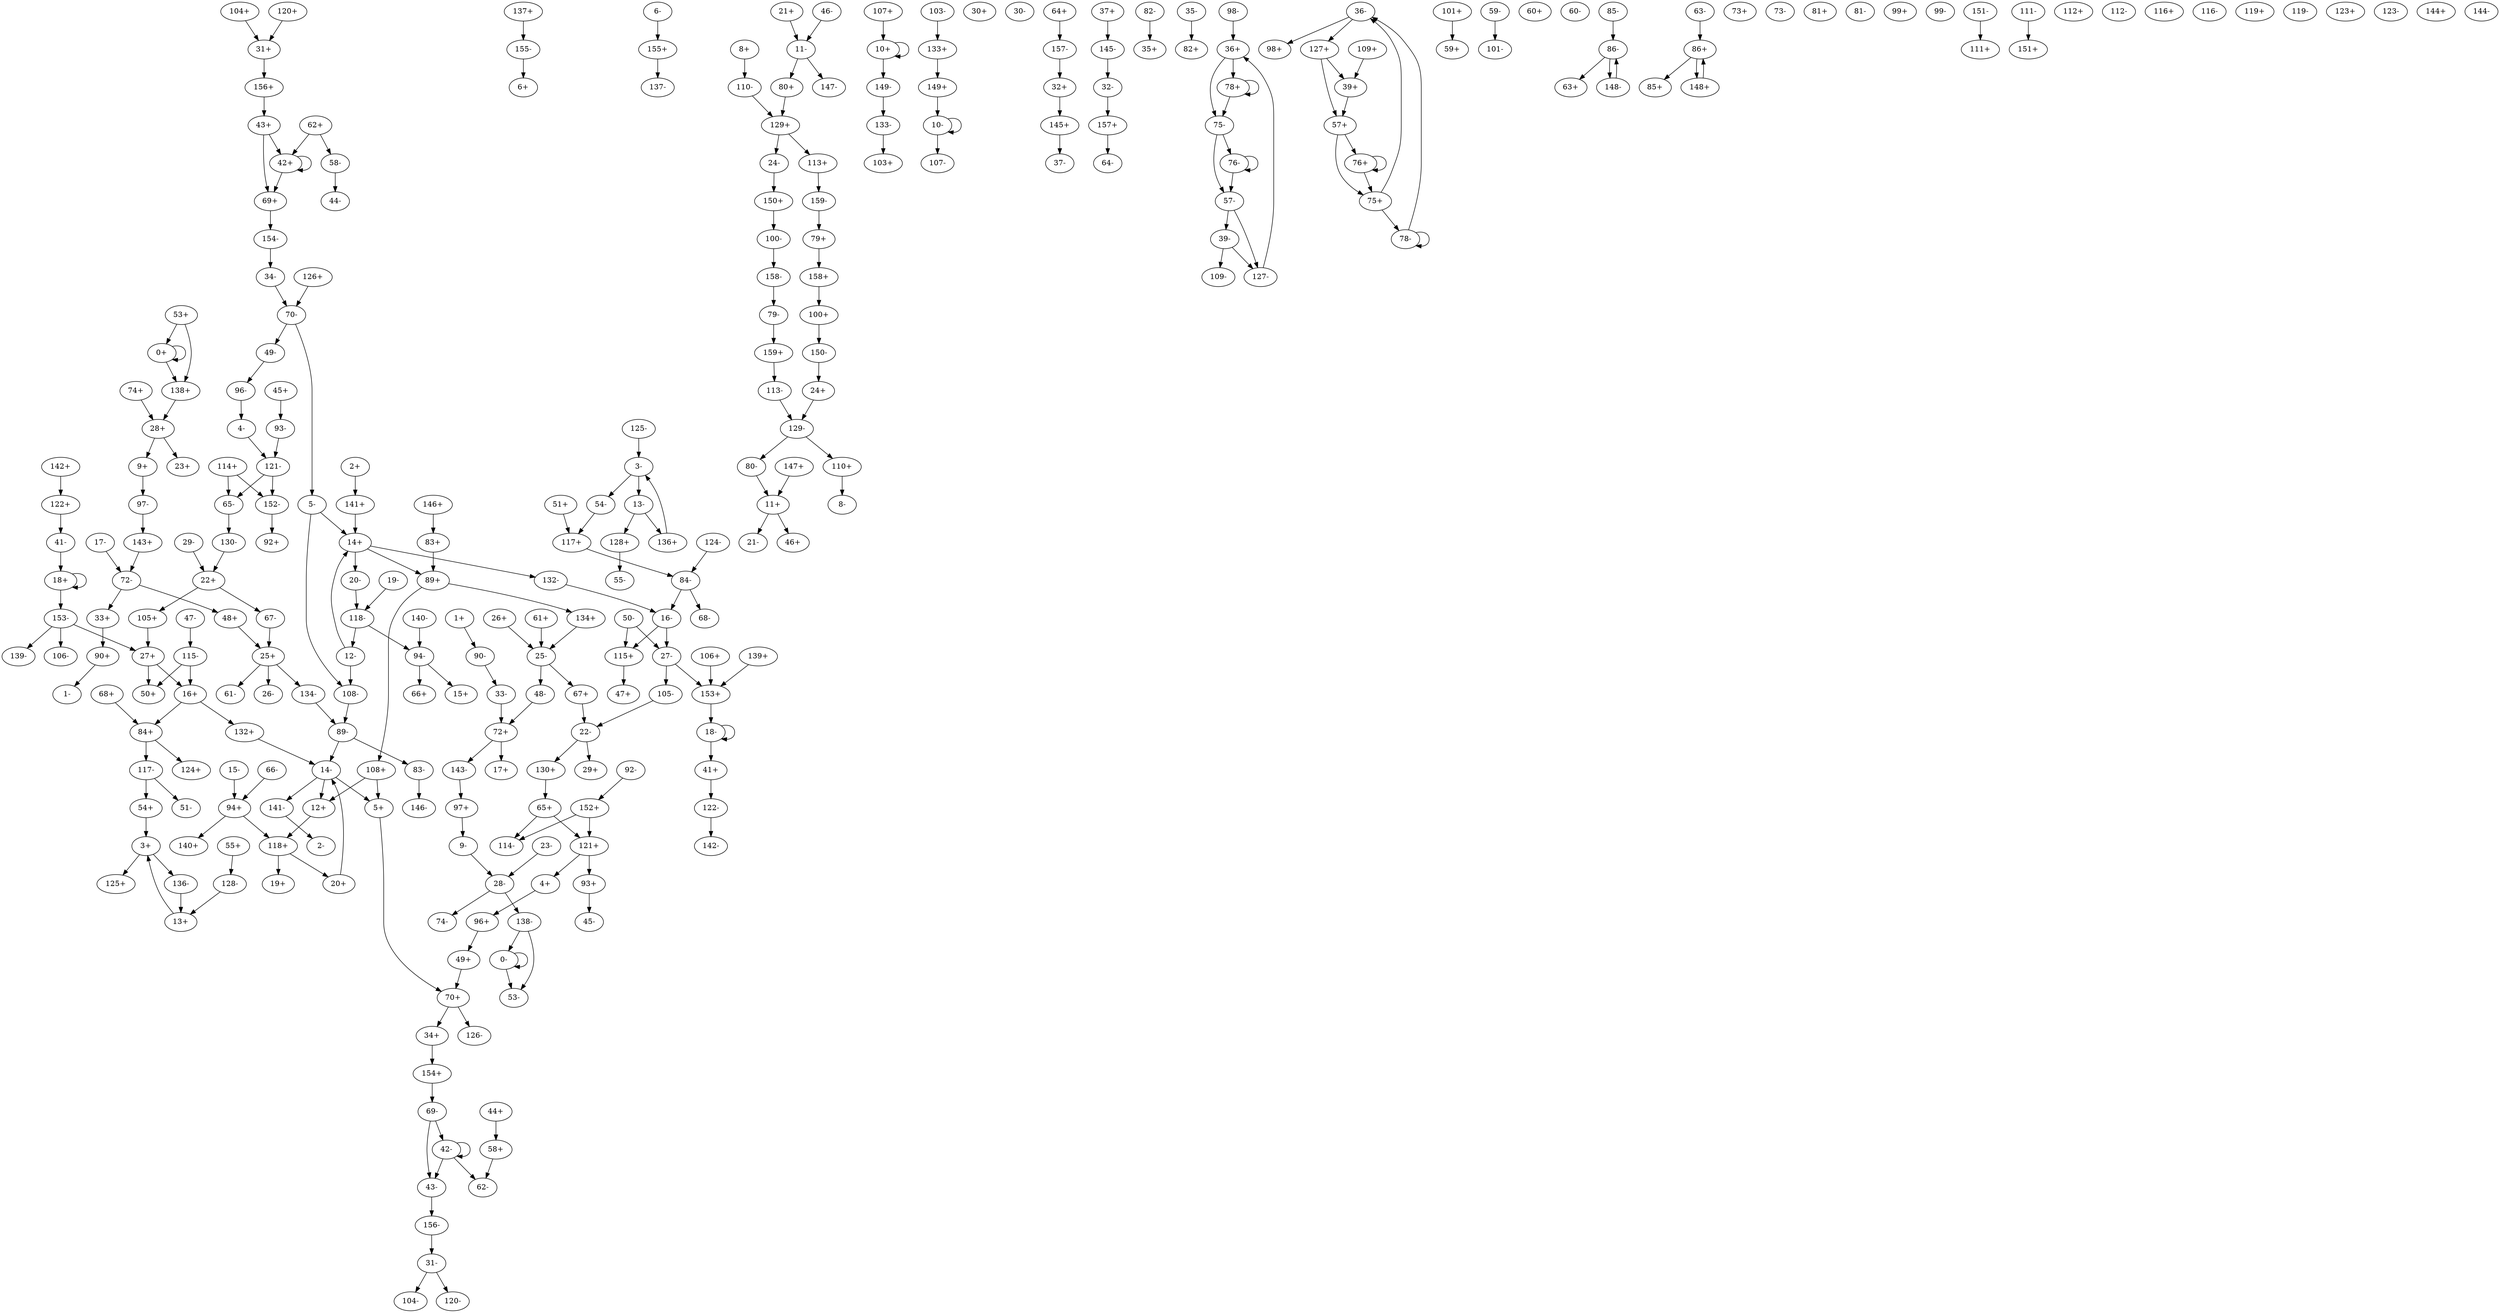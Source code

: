 digraph adj {
graph [k=43]
edge [d=-42]
"0+" [l=46 C=120]
"0-" [l=46 C=120]
"1+" [l=87 C=257]
"1-" [l=87 C=257]
"2+" [l=147 C=895]
"2-" [l=147 C=895]
"3+" [l=54 C=303]
"3-" [l=54 C=303]
"4+" [l=2248 C=24316]
"4-" [l=2248 C=24316]
"5+" [l=89 C=748]
"5-" [l=89 C=748]
"6+" [l=1607 C=19226]
"6-" [l=1607 C=19226]
"8+" [l=4350 C=53330]
"8-" [l=4350 C=53330]
"9+" [l=2313 C=33514]
"9-" [l=2313 C=33514]
"10+" [l=78 C=1591]
"10-" [l=78 C=1591]
"11+" [l=45 C=43]
"11-" [l=45 C=43]
"12+" [l=6430 C=90739]
"12-" [l=6430 C=90739]
"13+" [l=376 C=3489]
"13-" [l=376 C=3489]
"14+" [l=952 C=11270]
"14-" [l=952 C=11270]
"15+" [l=1571 C=19021]
"15-" [l=1571 C=19021]
"16+" [l=67 C=273]
"16-" [l=67 C=273]
"17+" [l=1254 C=15474]
"17-" [l=1254 C=15474]
"18+" [l=43 C=35]
"18-" [l=43 C=35]
"19+" [l=107 C=485]
"19-" [l=107 C=485]
"20+" [l=1425 C=19909]
"20-" [l=1425 C=19909]
"21+" [l=110 C=637]
"21-" [l=110 C=637]
"22+" [l=47 C=204]
"22-" [l=47 C=204]
"23+" [l=234 C=1732]
"23-" [l=234 C=1732]
"24+" [l=721 C=9254]
"24-" [l=721 C=9254]
"25+" [l=49 C=96]
"25-" [l=49 C=96]
"26+" [l=120 C=482]
"26-" [l=120 C=482]
"27+" [l=44 C=37]
"27-" [l=44 C=37]
"28+" [l=43 C=13]
"28-" [l=43 C=13]
"29+" [l=961 C=10799]
"29-" [l=961 C=10799]
"30+" [l=312 C=1299]
"30-" [l=312 C=1299]
"31+" [l=2629 C=30683]
"31-" [l=2629 C=30683]
"32+" [l=3588 C=42397]
"32-" [l=3588 C=42397]
"33+" [l=1652 C=21963]
"33-" [l=1652 C=21963]
"34+" [l=1996 C=24610]
"34-" [l=1996 C=24610]
"35+" [l=3796 C=50440]
"35-" [l=3796 C=50440]
"36+" [l=44 C=159]
"36-" [l=44 C=159]
"37+" [l=123 C=963]
"37-" [l=123 C=963]
"39+" [l=65 C=771]
"39-" [l=65 C=771]
"41+" [l=410 C=4880]
"41-" [l=410 C=4880]
"42+" [l=43 C=25]
"42-" [l=43 C=25]
"43+" [l=4450 C=58661]
"43-" [l=4450 C=58661]
"44+" [l=133 C=597]
"44-" [l=133 C=597]
"45+" [l=111 C=463]
"45-" [l=111 C=463]
"46+" [l=1377 C=16598]
"46-" [l=1377 C=16598]
"47+" [l=96 C=318]
"47-" [l=96 C=318]
"48+" [l=1140 C=14301]
"48-" [l=1140 C=14301]
"49+" [l=233 C=1874]
"49-" [l=233 C=1874]
"50+" [l=1702 C=21195]
"50-" [l=1702 C=21195]
"51+" [l=1385 C=16126]
"51-" [l=1385 C=16126]
"53+" [l=64 C=111]
"53-" [l=64 C=111]
"54+" [l=635 C=8435]
"54-" [l=635 C=8435]
"55+" [l=2902 C=40816]
"55-" [l=2902 C=40816]
"57+" [l=47 C=409]
"57-" [l=47 C=409]
"58+" [l=1456 C=17426]
"58-" [l=1456 C=17426]
"59+" [l=629 C=7582]
"59-" [l=629 C=7582]
"60+" [l=149 C=631]
"60-" [l=149 C=631]
"61+" [l=6052 C=78478]
"61-" [l=6052 C=78478]
"62+" [l=435 C=4884]
"62-" [l=435 C=4884]
"63+" [l=2409 C=31270]
"63-" [l=2409 C=31270]
"64+" [l=2740 C=32861]
"64-" [l=2740 C=32861]
"65+" [l=2303 C=26386]
"65-" [l=2303 C=26386]
"66+" [l=484 C=4354]
"66-" [l=484 C=4354]
"67+" [l=114 C=713]
"67-" [l=114 C=713]
"68+" [l=322 C=2811]
"68-" [l=322 C=2811]
"69+" [l=2768 C=34915]
"69-" [l=2768 C=34915]
"70+" [l=44 C=64]
"70-" [l=44 C=64]
"72+" [l=44 C=36]
"72-" [l=44 C=36]
"73+" [l=129 C=924]
"73-" [l=129 C=924]
"74+" [l=1834 C=21589]
"74-" [l=1834 C=21589]
"75+" [l=47 C=348]
"75-" [l=47 C=348]
"76+" [l=85 C=680]
"76-" [l=85 C=680]
"78+" [l=85 C=603]
"78-" [l=85 C=603]
"79+" [l=1629 C=17640]
"79-" [l=1629 C=17640]
"80+" [l=120 C=786]
"80-" [l=120 C=786]
"81+" [l=183 C=1178]
"81-" [l=183 C=1178]
"82+" [l=1129 C=14017]
"82-" [l=1129 C=14017]
"83+" [l=3361 C=42868]
"83-" [l=3361 C=42868]
"84+" [l=59 C=672]
"84-" [l=59 C=672]
"85+" [l=193 C=1332]
"85-" [l=193 C=1332]
"86+" [l=44 C=71]
"86-" [l=44 C=71]
"89+" [l=43 C=23]
"89-" [l=43 C=23]
"90+" [l=4437 C=58819]
"90-" [l=4437 C=58819]
"92+" [l=1442 C=16987]
"92-" [l=1442 C=16987]
"93+" [l=1833 C=22638]
"93-" [l=1833 C=22638]
"94+" [l=44 C=60]
"94-" [l=44 C=60]
"96+" [l=1792 C=20952]
"96-" [l=1792 C=20952]
"97+" [l=3981 C=54923]
"97-" [l=3981 C=54923]
"98+" [l=2083 C=27918]
"98-" [l=2083 C=27918]
"99+" [l=2556 C=33921]
"99-" [l=2556 C=33921]
"100+" [l=7736 C=97284]
"100-" [l=7736 C=97284]
"101+" [l=2285 C=29037]
"101-" [l=2285 C=29037]
"103+" [l=1815 C=18442]
"103-" [l=1815 C=18442]
"104+" [l=116 C=616]
"104-" [l=116 C=616]
"105+" [l=3906 C=47023]
"105-" [l=3906 C=47023]
"106+" [l=12025 C=158912]
"106-" [l=12025 C=158912]
"107+" [l=503 C=4847]
"107-" [l=503 C=4847]
"108+" [l=83 C=552]
"108-" [l=83 C=552]
"109+" [l=3884 C=54444]
"109-" [l=3884 C=54444]
"110+" [l=193 C=1333]
"110-" [l=193 C=1333]
"111+" [l=113 C=700]
"111-" [l=113 C=700]
"112+" [l=239 C=1398]
"112-" [l=239 C=1398]
"113+" [l=6476 C=76734]
"113-" [l=6476 C=76734]
"114+" [l=193 C=1547]
"114-" [l=193 C=1547]
"115+" [l=3477 C=40651]
"115-" [l=3477 C=40651]
"116+" [l=399 C=4682]
"116-" [l=399 C=4682]
"117+" [l=170 C=1551]
"117-" [l=170 C=1551]
"118+" [l=44 C=36]
"118-" [l=44 C=36]
"119+" [l=676 C=6535]
"119-" [l=676 C=6535]
"120+" [l=3568 C=40427]
"120-" [l=3568 C=40427]
"121+" [l=66 C=340]
"121-" [l=66 C=340]
"122+" [l=3891 C=44938]
"122-" [l=3891 C=44938]
"123+" [l=459 C=4769]
"123-" [l=459 C=4769]
"124+" [l=209 C=1565]
"124-" [l=209 C=1565]
"125+" [l=1619 C=18207]
"125-" [l=1619 C=18207]
"126+" [l=2721 C=35743]
"126-" [l=2721 C=35743]
"127+" [l=67 C=1529]
"127-" [l=67 C=1529]
"128+" [l=2877 C=35215]
"128-" [l=2877 C=35215]
"129+" [l=50 C=177]
"129-" [l=50 C=177]
"130+" [l=749 C=7896]
"130-" [l=749 C=7896]
"132+" [l=168 C=1151]
"132-" [l=168 C=1151]
"133+" [l=109 C=356]
"133-" [l=109 C=356]
"134+" [l=1424 C=19161]
"134-" [l=1424 C=19161]
"136+" [l=549 C=5911]
"136-" [l=549 C=5911]
"137+" [l=184 C=996]
"137-" [l=184 C=996]
"138+" [l=1882 C=23513]
"138-" [l=1882 C=23513]
"139+" [l=251 C=1189]
"139-" [l=251 C=1189]
"140+" [l=670 C=6907]
"140-" [l=670 C=6907]
"141+" [l=2263 C=28486]
"141-" [l=2263 C=28486]
"142+" [l=1719 C=17554]
"142-" [l=1719 C=17554]
"143+" [l=6421 C=85888]
"143-" [l=6421 C=85888]
"144+" [l=7750 C=94964]
"144-" [l=7750 C=94964]
"145+" [l=4300 C=51235]
"145-" [l=4300 C=51235]
"146+" [l=153 C=833]
"146-" [l=153 C=833]
"147+" [l=2466 C=32175]
"147-" [l=2466 C=32175]
"148+" [l=85 C=541]
"148-" [l=85 C=541]
"149+" [l=5659 C=77423]
"149-" [l=5659 C=77423]
"150+" [l=5630 C=70620]
"150-" [l=5630 C=70620]
"151+" [l=2048 C=26668]
"151-" [l=2048 C=26668]
"152+" [l=230 C=1474]
"152-" [l=230 C=1474]
"153+" [l=3096 C=41027]
"153-" [l=3096 C=41027]
"154+" [l=3493 C=46287]
"154-" [l=3493 C=46287]
"155+" [l=116 C=0]
"155-" [l=116 C=0]
"156+" [l=106 C=0]
"156-" [l=106 C=0]
"157+" [l=92 C=0]
"157-" [l=92 C=0]
"158+" [l=88 C=0]
"158-" [l=88 C=0]
"159+" [l=100 C=0]
"159-" [l=100 C=0]
"0+" -> "0+"
"0+" -> "138+"
"0-" -> "0-"
"0-" -> "53-"
"1+" -> "90-" [d=-12]
"2+" -> "141+" [d=-9]
"3+" -> "125+"
"3+" -> "136-"
"3-" -> "13-"
"3-" -> "54-"
"4+" -> "96+" [d=-31]
"4-" -> "121-"
"5+" -> "70+"
"5-" -> "108-"
"5-" -> "14+" [d=-11]
"6-" -> "155+"
"8+" -> "110-" [d=-7]
"9+" -> "97-" [d=-13]
"9-" -> "28-"
"10+" -> "149-"
"10+" -> "10+" [d=-26]
"10-" -> "107-"
"10-" -> "10-" [d=-26]
"11+" -> "21-"
"11+" -> "46+"
"11-" -> "80+"
"11-" -> "147-"
"12+" -> "118+"
"12-" -> "108-"
"12-" -> "14+" [d=-11]
"13+" -> "3+"
"13-" -> "128+"
"13-" -> "136+"
"14+" -> "132-"
"14+" -> "20-" [d=-41]
"14+" -> "89+" [d=-33]
"14-" -> "141-"
"14-" -> "5+" [d=-11]
"14-" -> "12+" [d=-11]
"15-" -> "94+"
"16+" -> "132+"
"16+" -> "84+" [d=-14]
"16-" -> "27-"
"16-" -> "115+"
"17-" -> "72-"
"18+" -> "153-"
"18+" -> "18+" [d=-41]
"18-" -> "41+"
"18-" -> "18-" [d=-41]
"19-" -> "118-"
"20+" -> "14-" [d=-41]
"20-" -> "118-"
"21+" -> "11-"
"22+" -> "67-"
"22+" -> "105+"
"22-" -> "29+"
"22-" -> "130+"
"23-" -> "28-"
"24+" -> "129-"
"24-" -> "150+" [d=-13]
"25+" -> "26-"
"25+" -> "61-" [d=-40]
"25+" -> "134-" [d=-40]
"25-" -> "48-"
"25-" -> "67+"
"26+" -> "25-"
"27+" -> "16+"
"27+" -> "50+"
"27-" -> "105-"
"27-" -> "153+" [d=-39]
"28+" -> "9+"
"28+" -> "23+"
"28-" -> "74-"
"28-" -> "138-"
"29-" -> "22+"
"31+" -> "156+"
"31-" -> "104-"
"31-" -> "120-"
"32+" -> "145+" [d=-36]
"32-" -> "157+"
"33+" -> "90+" [d=-36]
"33-" -> "72+"
"34+" -> "154+" [d=-27]
"34-" -> "70-"
"35-" -> "82+" [d=-40]
"36+" -> "75-"
"36+" -> "78+"
"36-" -> "98+"
"36-" -> "127+"
"37+" -> "145-" [d=-12]
"39+" -> "57+"
"39-" -> "109-"
"39-" -> "127-" [d=-16]
"41+" -> "122-" [d=-8]
"41-" -> "18+"
"42+" -> "69+"
"42+" -> "42+" [d=-41]
"42-" -> "62-" [d=-32]
"42-" -> "42-" [d=-41]
"42-" -> "43-" [d=-41]
"43+" -> "69+"
"43+" -> "42+" [d=-41]
"43-" -> "156-"
"44+" -> "58+" [d=-11]
"45+" -> "93-" [d=-23]
"46-" -> "11-"
"47-" -> "115-" [d=-24]
"48+" -> "25+"
"48-" -> "72+"
"49+" -> "70+"
"49-" -> "96-" [d=-33]
"50-" -> "27-"
"50-" -> "115+"
"51+" -> "117+"
"53+" -> "0+"
"53+" -> "138+"
"54+" -> "3+"
"54-" -> "117+"
"55+" -> "128-" [d=-33]
"57+" -> "75+"
"57+" -> "76+"
"57-" -> "39-"
"57-" -> "127-" [d=-36]
"58+" -> "62-"
"58-" -> "44-" [d=-11]
"59-" -> "101-" [d=-32]
"61+" -> "25-" [d=-40]
"62+" -> "58-"
"62+" -> "42+" [d=-32]
"63-" -> "86+"
"64+" -> "157-"
"65+" -> "114-"
"65+" -> "121+"
"65-" -> "130-" [d=-14]
"66-" -> "94+"
"67+" -> "22-"
"67-" -> "25+"
"68+" -> "84+"
"69+" -> "154-" [d=-5]
"69-" -> "42-"
"69-" -> "43-"
"70+" -> "34+"
"70+" -> "126-"
"70-" -> "5-"
"70-" -> "49-"
"72+" -> "17+"
"72+" -> "143-"
"72-" -> "33+"
"72-" -> "48+"
"74+" -> "28+"
"75+" -> "36-"
"75+" -> "78-"
"75-" -> "57-"
"75-" -> "76-"
"76+" -> "75+"
"76+" -> "76+"
"76-" -> "57-"
"76-" -> "76-"
"78+" -> "75-"
"78+" -> "78+"
"78-" -> "36-"
"78-" -> "78-"
"79+" -> "158+"
"79-" -> "159+"
"80+" -> "129+"
"80-" -> "11+"
"82-" -> "35+" [d=-40]
"83+" -> "89+"
"83-" -> "146-" [d=-38]
"84+" -> "117-"
"84+" -> "124+"
"84-" -> "68-"
"84-" -> "16-" [d=-14]
"85-" -> "86-"
"86+" -> "85+"
"86+" -> "148+"
"86-" -> "63+"
"86-" -> "148-"
"89+" -> "108+"
"89+" -> "134+"
"89-" -> "83-"
"89-" -> "14-" [d=-33]
"90+" -> "1-" [d=-12]
"90-" -> "33-" [d=-36]
"92-" -> "152+" [d=-29]
"93+" -> "45-" [d=-23]
"93-" -> "121-"
"94+" -> "140+"
"94+" -> "118+" [d=-21]
"94-" -> "15+"
"94-" -> "66+"
"96+" -> "49+" [d=-33]
"96-" -> "4-" [d=-31]
"97+" -> "9-" [d=-13]
"97-" -> "143+" [d=-39]
"98-" -> "36+"
"100+" -> "150-" [d=-37]
"100-" -> "158-"
"101+" -> "59+" [d=-32]
"103-" -> "133+" [d=-33]
"104+" -> "31+"
"105+" -> "27+"
"105-" -> "22-"
"106+" -> "153+" [d=-39]
"107+" -> "10+"
"108+" -> "5+"
"108+" -> "12+"
"108-" -> "89-"
"109+" -> "39+"
"110+" -> "8-" [d=-7]
"110-" -> "129+"
"111-" -> "151+" [d=-39]
"113+" -> "159-"
"113-" -> "129-"
"114+" -> "65-"
"114+" -> "152-"
"115+" -> "47+" [d=-24]
"115-" -> "16+"
"115-" -> "50+"
"117+" -> "84-"
"117-" -> "51-"
"117-" -> "54+"
"118+" -> "19+"
"118+" -> "20+"
"118-" -> "12-"
"118-" -> "94-" [d=-21]
"120+" -> "31+"
"121+" -> "4+"
"121+" -> "93+"
"121-" -> "65-"
"121-" -> "152-"
"122+" -> "41-" [d=-8]
"122-" -> "142-" [d=-5]
"124-" -> "84-"
"125-" -> "3-"
"126+" -> "70-"
"127+" -> "57+" [d=-36]
"127+" -> "39+" [d=-16]
"127-" -> "36+"
"128+" -> "55-" [d=-33]
"128-" -> "13+"
"129+" -> "24-"
"129+" -> "113+"
"129-" -> "80-"
"129-" -> "110+"
"130+" -> "65+" [d=-14]
"130-" -> "22+"
"132+" -> "14-"
"132-" -> "16-"
"133+" -> "149+" [d=-35]
"133-" -> "103+" [d=-33]
"134+" -> "25-" [d=-40]
"134-" -> "89-"
"136+" -> "3-"
"136-" -> "13+"
"137+" -> "155-"
"138+" -> "28+"
"138-" -> "0-"
"138-" -> "53-"
"139+" -> "153+" [d=-39]
"140-" -> "94-"
"141+" -> "14+"
"141-" -> "2-" [d=-9]
"142+" -> "122+" [d=-5]
"143+" -> "72-"
"143-" -> "97+" [d=-39]
"145+" -> "37-" [d=-12]
"145-" -> "32-" [d=-36]
"146+" -> "83+" [d=-38]
"147+" -> "11+"
"148+" -> "86+"
"148-" -> "86-"
"149+" -> "10-"
"149-" -> "133-" [d=-35]
"150+" -> "100-" [d=-37]
"150-" -> "24+" [d=-13]
"151-" -> "111+" [d=-39]
"152+" -> "114-"
"152+" -> "121+"
"152-" -> "92+" [d=-29]
"153+" -> "18-"
"153-" -> "27+" [d=-39]
"153-" -> "106-" [d=-39]
"153-" -> "139-" [d=-39]
"154+" -> "69-" [d=-5]
"154-" -> "34-" [d=-27]
"155+" -> "137-"
"155-" -> "6+"
"156+" -> "43+"
"156-" -> "31-"
"157+" -> "64-"
"157-" -> "32+"
"158+" -> "100+"
"158-" -> "79-"
"159+" -> "113-"
"159-" -> "79+"
}
